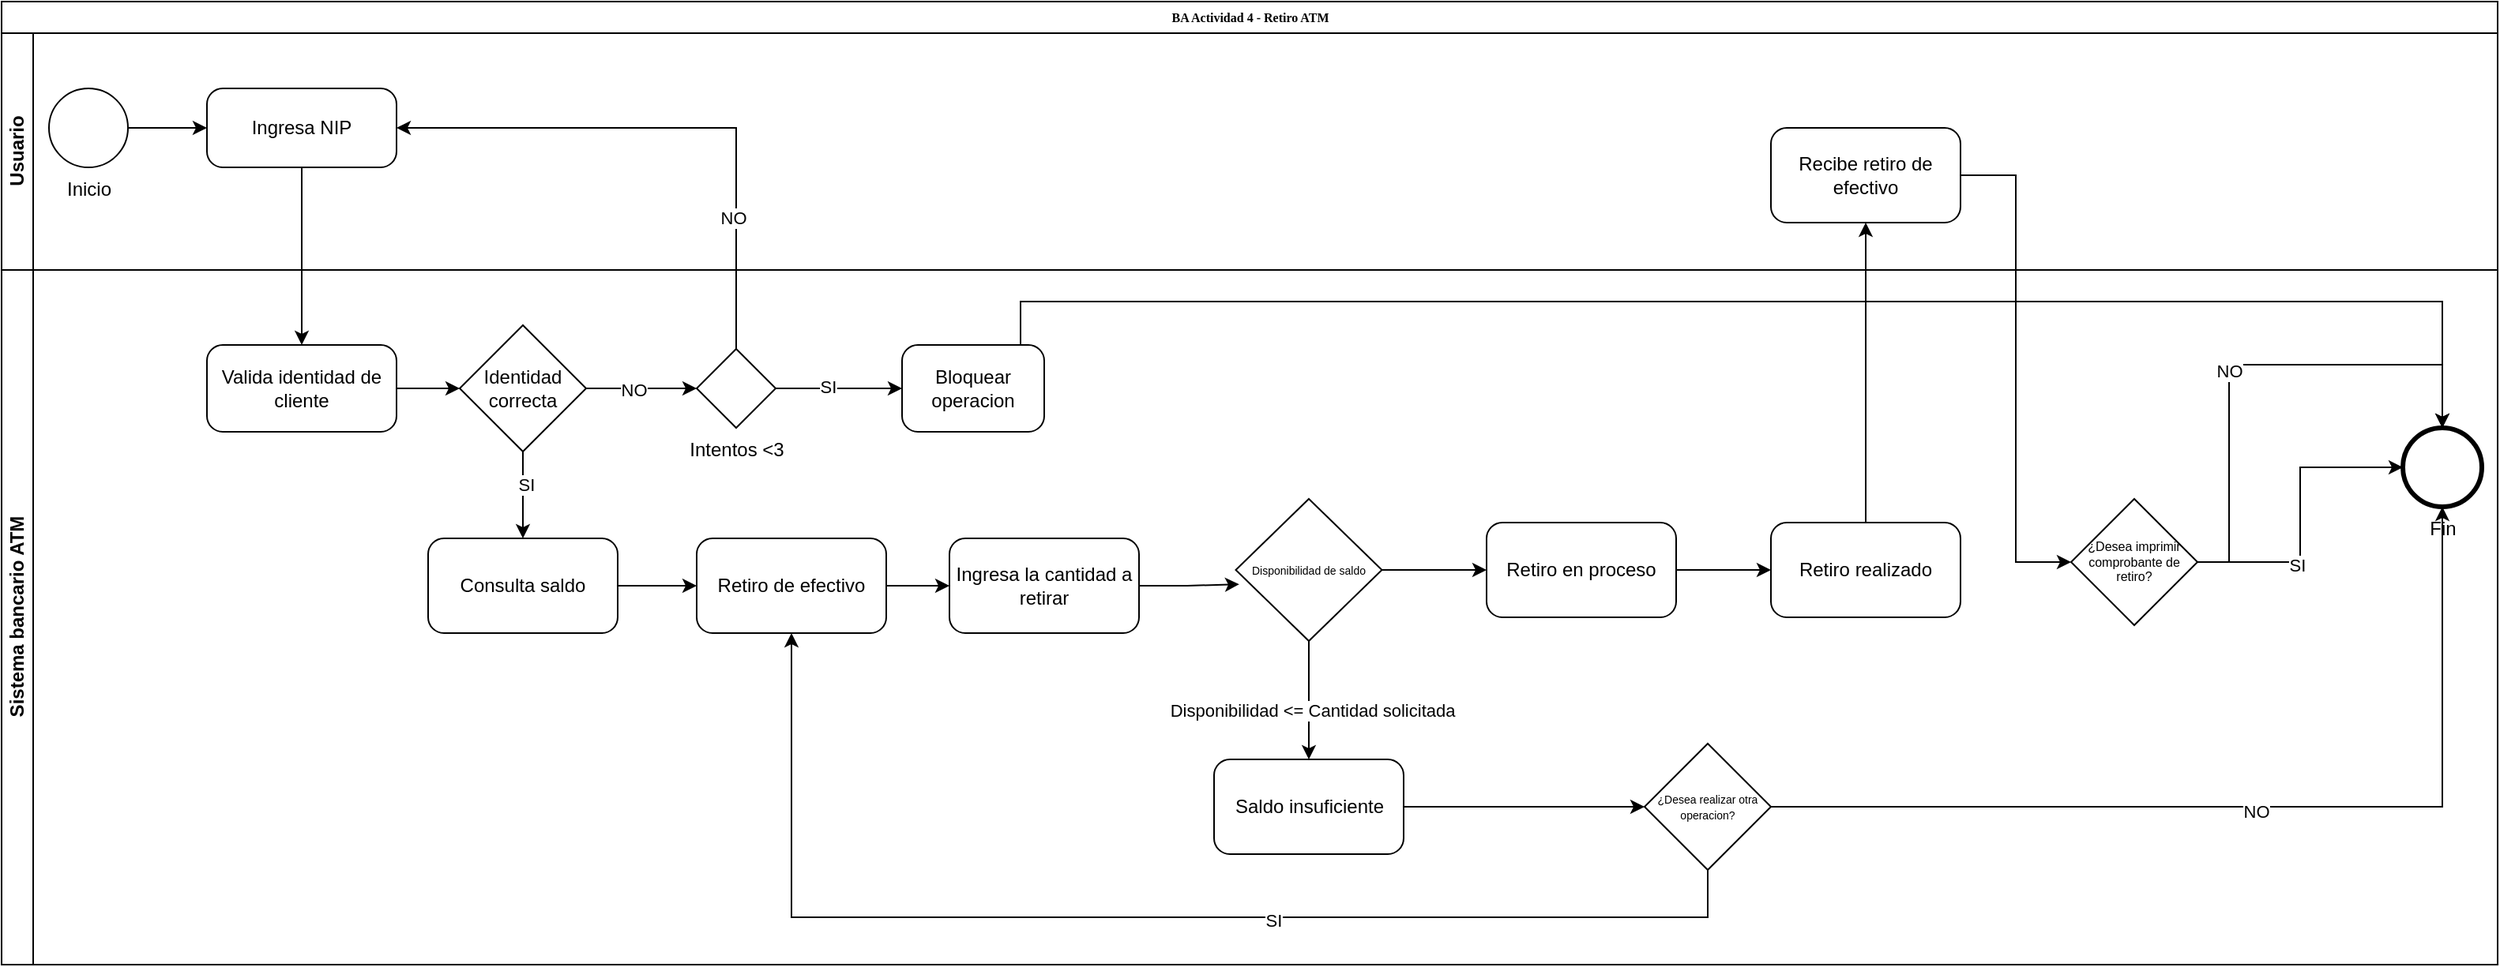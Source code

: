 <mxfile version="24.7.16">
  <diagram name="Page-1" id="c7488fd3-1785-93aa-aadb-54a6760d102a">
    <mxGraphModel dx="1615" dy="857" grid="1" gridSize="10" guides="1" tooltips="1" connect="1" arrows="1" fold="1" page="1" pageScale="1" pageWidth="1100" pageHeight="850" background="none" math="0" shadow="0">
      <root>
        <mxCell id="0" />
        <mxCell id="1" parent="0" />
        <mxCell id="2b4e8129b02d487f-1" value="BA Actividad 4 - Retiro ATM" style="swimlane;html=1;childLayout=stackLayout;horizontal=1;startSize=20;horizontalStack=0;rounded=0;shadow=0;labelBackgroundColor=none;strokeWidth=1;fontFamily=Verdana;fontSize=8;align=center;" parent="1" vertex="1">
          <mxGeometry x="150" y="90" width="1580" height="610" as="geometry" />
        </mxCell>
        <mxCell id="2b4e8129b02d487f-2" value="Usuario" style="swimlane;html=1;startSize=20;horizontal=0;" parent="2b4e8129b02d487f-1" vertex="1">
          <mxGeometry y="20" width="1580" height="150" as="geometry" />
        </mxCell>
        <mxCell id="nbVNzEMCLOU2SU8qa_xP-1" value="Inicio" style="points=[[0.145,0.145,0],[0.5,0,0],[0.855,0.145,0],[1,0.5,0],[0.855,0.855,0],[0.5,1,0],[0.145,0.855,0],[0,0.5,0]];shape=mxgraph.bpmn.event;html=1;verticalLabelPosition=bottom;labelBackgroundColor=#ffffff;verticalAlign=top;align=center;perimeter=ellipsePerimeter;outlineConnect=0;aspect=fixed;outline=standard;symbol=general;" vertex="1" parent="2b4e8129b02d487f-2">
          <mxGeometry x="30" y="35" width="50" height="50" as="geometry" />
        </mxCell>
        <mxCell id="nbVNzEMCLOU2SU8qa_xP-3" value="Ingresa NIP" style="points=[[0.25,0,0],[0.5,0,0],[0.75,0,0],[1,0.25,0],[1,0.5,0],[1,0.75,0],[0.75,1,0],[0.5,1,0],[0.25,1,0],[0,0.75,0],[0,0.5,0],[0,0.25,0]];shape=mxgraph.bpmn.task;whiteSpace=wrap;rectStyle=rounded;size=10;html=1;container=1;expand=0;collapsible=0;taskMarker=abstract;" vertex="1" parent="2b4e8129b02d487f-2">
          <mxGeometry x="130" y="35" width="120" height="50" as="geometry" />
        </mxCell>
        <mxCell id="nbVNzEMCLOU2SU8qa_xP-6" style="edgeStyle=orthogonalEdgeStyle;rounded=0;orthogonalLoop=1;jettySize=auto;html=1;entryX=0;entryY=0.5;entryDx=0;entryDy=0;entryPerimeter=0;" edge="1" parent="2b4e8129b02d487f-2" source="nbVNzEMCLOU2SU8qa_xP-1" target="nbVNzEMCLOU2SU8qa_xP-3">
          <mxGeometry relative="1" as="geometry" />
        </mxCell>
        <mxCell id="nbVNzEMCLOU2SU8qa_xP-67" value="Recibe retiro de efectivo" style="points=[[0.25,0,0],[0.5,0,0],[0.75,0,0],[1,0.25,0],[1,0.5,0],[1,0.75,0],[0.75,1,0],[0.5,1,0],[0.25,1,0],[0,0.75,0],[0,0.5,0],[0,0.25,0]];shape=mxgraph.bpmn.task;whiteSpace=wrap;rectStyle=rounded;size=10;html=1;container=1;expand=0;collapsible=0;taskMarker=abstract;" vertex="1" parent="2b4e8129b02d487f-2">
          <mxGeometry x="1120" y="60" width="120" height="60" as="geometry" />
        </mxCell>
        <mxCell id="2b4e8129b02d487f-3" value="Sistema bancario ATM" style="swimlane;html=1;startSize=20;horizontal=0;" parent="2b4e8129b02d487f-1" vertex="1">
          <mxGeometry y="170" width="1580" height="440" as="geometry" />
        </mxCell>
        <mxCell id="nbVNzEMCLOU2SU8qa_xP-20" value="" style="edgeStyle=orthogonalEdgeStyle;rounded=0;orthogonalLoop=1;jettySize=auto;html=1;" edge="1" parent="2b4e8129b02d487f-3" source="nbVNzEMCLOU2SU8qa_xP-2" target="nbVNzEMCLOU2SU8qa_xP-19">
          <mxGeometry relative="1" as="geometry" />
        </mxCell>
        <mxCell id="nbVNzEMCLOU2SU8qa_xP-2" value="Valida identidad de cliente" style="points=[[0.25,0,0],[0.5,0,0],[0.75,0,0],[1,0.25,0],[1,0.5,0],[1,0.75,0],[0.75,1,0],[0.5,1,0],[0.25,1,0],[0,0.75,0],[0,0.5,0],[0,0.25,0]];shape=mxgraph.bpmn.task;whiteSpace=wrap;rectStyle=rounded;size=10;html=1;container=1;expand=0;collapsible=0;taskMarker=abstract;" vertex="1" parent="2b4e8129b02d487f-3">
          <mxGeometry x="130" y="47.5" width="120" height="55" as="geometry" />
        </mxCell>
        <mxCell id="nbVNzEMCLOU2SU8qa_xP-17" value="" style="edgeStyle=orthogonalEdgeStyle;rounded=0;orthogonalLoop=1;jettySize=auto;html=1;entryX=0;entryY=0.5;entryDx=0;entryDy=0;entryPerimeter=0;" edge="1" parent="2b4e8129b02d487f-3" source="nbVNzEMCLOU2SU8qa_xP-9" target="nbVNzEMCLOU2SU8qa_xP-18">
          <mxGeometry relative="1" as="geometry">
            <mxPoint x="555" y="65" as="targetPoint" />
          </mxGeometry>
        </mxCell>
        <mxCell id="nbVNzEMCLOU2SU8qa_xP-28" value="SI" style="edgeLabel;html=1;align=center;verticalAlign=middle;resizable=0;points=[];" vertex="1" connectable="0" parent="nbVNzEMCLOU2SU8qa_xP-17">
          <mxGeometry x="-0.173" y="1" relative="1" as="geometry">
            <mxPoint as="offset" />
          </mxGeometry>
        </mxCell>
        <mxCell id="nbVNzEMCLOU2SU8qa_xP-9" value="Intentos &amp;lt;3" style="points=[[0.25,0.25,0],[0.5,0,0],[0.75,0.25,0],[1,0.5,0],[0.75,0.75,0],[0.5,1,0],[0.25,0.75,0],[0,0.5,0]];shape=mxgraph.bpmn.gateway2;html=1;verticalLabelPosition=bottom;labelBackgroundColor=#ffffff;verticalAlign=top;align=center;perimeter=rhombusPerimeter;outlineConnect=0;outline=none;symbol=none;" vertex="1" parent="2b4e8129b02d487f-3">
          <mxGeometry x="440" y="50" width="50" height="50" as="geometry" />
        </mxCell>
        <mxCell id="nbVNzEMCLOU2SU8qa_xP-18" value="Bloquear operacion" style="points=[[0.25,0,0],[0.5,0,0],[0.75,0,0],[1,0.25,0],[1,0.5,0],[1,0.75,0],[0.75,1,0],[0.5,1,0],[0.25,1,0],[0,0.75,0],[0,0.5,0],[0,0.25,0]];shape=mxgraph.bpmn.task;whiteSpace=wrap;rectStyle=rounded;size=10;html=1;container=1;expand=0;collapsible=0;taskMarker=abstract;" vertex="1" parent="2b4e8129b02d487f-3">
          <mxGeometry x="570" y="47.5" width="90" height="55" as="geometry" />
        </mxCell>
        <mxCell id="nbVNzEMCLOU2SU8qa_xP-21" style="edgeStyle=orthogonalEdgeStyle;rounded=0;orthogonalLoop=1;jettySize=auto;html=1;" edge="1" parent="2b4e8129b02d487f-3" source="nbVNzEMCLOU2SU8qa_xP-19" target="nbVNzEMCLOU2SU8qa_xP-9">
          <mxGeometry relative="1" as="geometry" />
        </mxCell>
        <mxCell id="nbVNzEMCLOU2SU8qa_xP-24" value="NO" style="edgeLabel;html=1;align=center;verticalAlign=middle;resizable=0;points=[];" vertex="1" connectable="0" parent="nbVNzEMCLOU2SU8qa_xP-21">
          <mxGeometry x="-0.16" y="-1" relative="1" as="geometry">
            <mxPoint as="offset" />
          </mxGeometry>
        </mxCell>
        <mxCell id="nbVNzEMCLOU2SU8qa_xP-26" value="" style="edgeStyle=orthogonalEdgeStyle;rounded=0;orthogonalLoop=1;jettySize=auto;html=1;entryX=0.5;entryY=0;entryDx=0;entryDy=0;entryPerimeter=0;" edge="1" parent="2b4e8129b02d487f-3" source="nbVNzEMCLOU2SU8qa_xP-19" target="nbVNzEMCLOU2SU8qa_xP-31">
          <mxGeometry relative="1" as="geometry">
            <mxPoint x="330" y="205" as="targetPoint" />
            <Array as="points" />
          </mxGeometry>
        </mxCell>
        <mxCell id="nbVNzEMCLOU2SU8qa_xP-27" value="SI" style="edgeLabel;html=1;align=center;verticalAlign=middle;resizable=0;points=[];" vertex="1" connectable="0" parent="nbVNzEMCLOU2SU8qa_xP-26">
          <mxGeometry x="-0.244" y="2" relative="1" as="geometry">
            <mxPoint as="offset" />
          </mxGeometry>
        </mxCell>
        <mxCell id="nbVNzEMCLOU2SU8qa_xP-19" value="Identidad correcta" style="rhombus;whiteSpace=wrap;html=1;" vertex="1" parent="2b4e8129b02d487f-3">
          <mxGeometry x="290" y="35" width="80" height="80" as="geometry" />
        </mxCell>
        <mxCell id="nbVNzEMCLOU2SU8qa_xP-36" value="" style="edgeStyle=orthogonalEdgeStyle;rounded=0;orthogonalLoop=1;jettySize=auto;html=1;" edge="1" parent="2b4e8129b02d487f-3" source="nbVNzEMCLOU2SU8qa_xP-31" target="nbVNzEMCLOU2SU8qa_xP-35">
          <mxGeometry relative="1" as="geometry" />
        </mxCell>
        <mxCell id="nbVNzEMCLOU2SU8qa_xP-31" value="Consulta saldo" style="points=[[0.25,0,0],[0.5,0,0],[0.75,0,0],[1,0.25,0],[1,0.5,0],[1,0.75,0],[0.75,1,0],[0.5,1,0],[0.25,1,0],[0,0.75,0],[0,0.5,0],[0,0.25,0]];shape=mxgraph.bpmn.task;whiteSpace=wrap;rectStyle=rounded;size=10;html=1;container=1;expand=0;collapsible=0;taskMarker=abstract;" vertex="1" parent="2b4e8129b02d487f-3">
          <mxGeometry x="270" y="170" width="120" height="60" as="geometry" />
        </mxCell>
        <mxCell id="nbVNzEMCLOU2SU8qa_xP-72" value="" style="edgeStyle=orthogonalEdgeStyle;rounded=0;orthogonalLoop=1;jettySize=auto;html=1;" edge="1" parent="2b4e8129b02d487f-3" source="nbVNzEMCLOU2SU8qa_xP-35" target="nbVNzEMCLOU2SU8qa_xP-71">
          <mxGeometry relative="1" as="geometry" />
        </mxCell>
        <mxCell id="nbVNzEMCLOU2SU8qa_xP-35" value="Retiro de efectivo" style="points=[[0.25,0,0],[0.5,0,0],[0.75,0,0],[1,0.25,0],[1,0.5,0],[1,0.75,0],[0.75,1,0],[0.5,1,0],[0.25,1,0],[0,0.75,0],[0,0.5,0],[0,0.25,0]];shape=mxgraph.bpmn.task;whiteSpace=wrap;rectStyle=rounded;size=10;html=1;container=1;expand=0;collapsible=0;taskMarker=abstract;" vertex="1" parent="2b4e8129b02d487f-3">
          <mxGeometry x="440" y="170" width="120" height="60" as="geometry" />
        </mxCell>
        <mxCell id="nbVNzEMCLOU2SU8qa_xP-37" value="Saldo insuficiente" style="points=[[0.25,0,0],[0.5,0,0],[0.75,0,0],[1,0.25,0],[1,0.5,0],[1,0.75,0],[0.75,1,0],[0.5,1,0],[0.25,1,0],[0,0.75,0],[0,0.5,0],[0,0.25,0]];shape=mxgraph.bpmn.task;whiteSpace=wrap;rectStyle=rounded;size=10;html=1;container=1;expand=0;collapsible=0;taskMarker=abstract;" vertex="1" parent="2b4e8129b02d487f-3">
          <mxGeometry x="767.5" y="310" width="120" height="60" as="geometry" />
        </mxCell>
        <mxCell id="nbVNzEMCLOU2SU8qa_xP-39" style="edgeStyle=orthogonalEdgeStyle;rounded=0;orthogonalLoop=1;jettySize=auto;html=1;entryX=0.5;entryY=0;entryDx=0;entryDy=0;entryPerimeter=0;exitX=0.5;exitY=1;exitDx=0;exitDy=0;" edge="1" parent="2b4e8129b02d487f-3" source="nbVNzEMCLOU2SU8qa_xP-75" target="nbVNzEMCLOU2SU8qa_xP-37">
          <mxGeometry relative="1" as="geometry">
            <mxPoint x="827.5" y="240" as="sourcePoint" />
          </mxGeometry>
        </mxCell>
        <mxCell id="nbVNzEMCLOU2SU8qa_xP-40" value="&amp;nbsp;Disponibilidad &amp;lt;= Cantidad solicitada" style="edgeLabel;html=1;align=center;verticalAlign=middle;resizable=0;points=[];" vertex="1" connectable="0" parent="nbVNzEMCLOU2SU8qa_xP-39">
          <mxGeometry x="0.168" relative="1" as="geometry">
            <mxPoint as="offset" />
          </mxGeometry>
        </mxCell>
        <mxCell id="nbVNzEMCLOU2SU8qa_xP-71" value="Ingresa la cantidad a retirar" style="points=[[0.25,0,0],[0.5,0,0],[0.75,0,0],[1,0.25,0],[1,0.5,0],[1,0.75,0],[0.75,1,0],[0.5,1,0],[0.25,1,0],[0,0.75,0],[0,0.5,0],[0,0.25,0]];shape=mxgraph.bpmn.task;whiteSpace=wrap;rectStyle=rounded;size=10;html=1;container=1;expand=0;collapsible=0;taskMarker=abstract;" vertex="1" parent="2b4e8129b02d487f-3">
          <mxGeometry x="600" y="170" width="120" height="60" as="geometry" />
        </mxCell>
        <mxCell id="nbVNzEMCLOU2SU8qa_xP-73" style="edgeStyle=orthogonalEdgeStyle;rounded=0;orthogonalLoop=1;jettySize=auto;html=1;entryX=0.024;entryY=0.601;entryDx=0;entryDy=0;entryPerimeter=0;" edge="1" parent="2b4e8129b02d487f-3" source="nbVNzEMCLOU2SU8qa_xP-71" target="nbVNzEMCLOU2SU8qa_xP-75">
          <mxGeometry relative="1" as="geometry" />
        </mxCell>
        <mxCell id="nbVNzEMCLOU2SU8qa_xP-44" value="&lt;font style=&quot;font-size: 7px;&quot;&gt;¿Desea realizar otra operacion?&lt;/font&gt;" style="rhombus;whiteSpace=wrap;html=1;fontSize=8;" vertex="1" parent="2b4e8129b02d487f-3">
          <mxGeometry x="1040" y="300" width="80" height="80" as="geometry" />
        </mxCell>
        <mxCell id="nbVNzEMCLOU2SU8qa_xP-45" value="" style="edgeStyle=orthogonalEdgeStyle;rounded=0;orthogonalLoop=1;jettySize=auto;html=1;" edge="1" parent="2b4e8129b02d487f-3" source="nbVNzEMCLOU2SU8qa_xP-37" target="nbVNzEMCLOU2SU8qa_xP-44">
          <mxGeometry relative="1" as="geometry" />
        </mxCell>
        <mxCell id="nbVNzEMCLOU2SU8qa_xP-46" style="edgeStyle=orthogonalEdgeStyle;rounded=0;orthogonalLoop=1;jettySize=auto;html=1;entryX=0.5;entryY=1;entryDx=0;entryDy=0;entryPerimeter=0;" edge="1" parent="2b4e8129b02d487f-3" source="nbVNzEMCLOU2SU8qa_xP-44" target="nbVNzEMCLOU2SU8qa_xP-35">
          <mxGeometry relative="1" as="geometry">
            <Array as="points">
              <mxPoint x="1080" y="410" />
              <mxPoint x="500" y="410" />
            </Array>
          </mxGeometry>
        </mxCell>
        <mxCell id="nbVNzEMCLOU2SU8qa_xP-47" value="SI" style="edgeLabel;html=1;align=center;verticalAlign=middle;resizable=0;points=[];" vertex="1" connectable="0" parent="nbVNzEMCLOU2SU8qa_xP-46">
          <mxGeometry x="-0.226" y="2" relative="1" as="geometry">
            <mxPoint as="offset" />
          </mxGeometry>
        </mxCell>
        <mxCell id="nbVNzEMCLOU2SU8qa_xP-75" value="&lt;font style=&quot;font-size: 7px;&quot;&gt;Disponibilidad de saldo&lt;/font&gt;" style="rhombus;whiteSpace=wrap;html=1;fontSize=8;" vertex="1" parent="2b4e8129b02d487f-3">
          <mxGeometry x="781.25" y="145" width="92.5" height="90" as="geometry" />
        </mxCell>
        <mxCell id="nbVNzEMCLOU2SU8qa_xP-41" value="Retiro en proceso" style="points=[[0.25,0,0],[0.5,0,0],[0.75,0,0],[1,0.25,0],[1,0.5,0],[1,0.75,0],[0.75,1,0],[0.5,1,0],[0.25,1,0],[0,0.75,0],[0,0.5,0],[0,0.25,0]];shape=mxgraph.bpmn.task;whiteSpace=wrap;rectStyle=rounded;size=10;html=1;container=1;expand=0;collapsible=0;taskMarker=abstract;" vertex="1" parent="2b4e8129b02d487f-3">
          <mxGeometry x="940" y="160" width="120" height="60" as="geometry" />
        </mxCell>
        <mxCell id="nbVNzEMCLOU2SU8qa_xP-43" style="edgeStyle=orthogonalEdgeStyle;rounded=0;orthogonalLoop=1;jettySize=auto;html=1;entryX=0;entryY=0.5;entryDx=0;entryDy=0;entryPerimeter=0;exitX=1;exitY=0.5;exitDx=0;exitDy=0;" edge="1" parent="2b4e8129b02d487f-3" source="nbVNzEMCLOU2SU8qa_xP-75" target="nbVNzEMCLOU2SU8qa_xP-41">
          <mxGeometry relative="1" as="geometry" />
        </mxCell>
        <mxCell id="nbVNzEMCLOU2SU8qa_xP-55" value="Retiro realizado" style="points=[[0.25,0,0],[0.5,0,0],[0.75,0,0],[1,0.25,0],[1,0.5,0],[1,0.75,0],[0.75,1,0],[0.5,1,0],[0.25,1,0],[0,0.75,0],[0,0.5,0],[0,0.25,0]];shape=mxgraph.bpmn.task;whiteSpace=wrap;rectStyle=rounded;size=10;html=1;container=1;expand=0;collapsible=0;taskMarker=abstract;" vertex="1" parent="2b4e8129b02d487f-3">
          <mxGeometry x="1120" y="160" width="120" height="60" as="geometry" />
        </mxCell>
        <mxCell id="nbVNzEMCLOU2SU8qa_xP-56" value="" style="edgeStyle=orthogonalEdgeStyle;rounded=0;orthogonalLoop=1;jettySize=auto;html=1;" edge="1" parent="2b4e8129b02d487f-3" source="nbVNzEMCLOU2SU8qa_xP-41" target="nbVNzEMCLOU2SU8qa_xP-55">
          <mxGeometry relative="1" as="geometry" />
        </mxCell>
        <mxCell id="nbVNzEMCLOU2SU8qa_xP-57" value="¿Desea imprimir comprobante de retiro?" style="rhombus;whiteSpace=wrap;html=1;fontSize=8;" vertex="1" parent="2b4e8129b02d487f-3">
          <mxGeometry x="1310" y="145" width="80" height="80" as="geometry" />
        </mxCell>
        <mxCell id="nbVNzEMCLOU2SU8qa_xP-5" style="edgeStyle=orthogonalEdgeStyle;rounded=0;orthogonalLoop=1;jettySize=auto;html=1;entryX=0.5;entryY=0;entryDx=0;entryDy=0;entryPerimeter=0;" edge="1" parent="2b4e8129b02d487f-1" source="nbVNzEMCLOU2SU8qa_xP-3" target="nbVNzEMCLOU2SU8qa_xP-2">
          <mxGeometry relative="1" as="geometry" />
        </mxCell>
        <mxCell id="nbVNzEMCLOU2SU8qa_xP-12" style="edgeStyle=orthogonalEdgeStyle;rounded=0;orthogonalLoop=1;jettySize=auto;html=1;entryX=1;entryY=0.5;entryDx=0;entryDy=0;entryPerimeter=0;" edge="1" parent="2b4e8129b02d487f-1" source="nbVNzEMCLOU2SU8qa_xP-9" target="nbVNzEMCLOU2SU8qa_xP-3">
          <mxGeometry relative="1" as="geometry">
            <Array as="points">
              <mxPoint x="465" y="80" />
            </Array>
          </mxGeometry>
        </mxCell>
        <mxCell id="nbVNzEMCLOU2SU8qa_xP-13" value="NO" style="edgeLabel;html=1;align=center;verticalAlign=middle;resizable=0;points=[];" vertex="1" connectable="0" parent="nbVNzEMCLOU2SU8qa_xP-12">
          <mxGeometry x="-0.529" y="2" relative="1" as="geometry">
            <mxPoint as="offset" />
          </mxGeometry>
        </mxCell>
        <mxCell id="nbVNzEMCLOU2SU8qa_xP-68" value="" style="edgeStyle=orthogonalEdgeStyle;rounded=0;orthogonalLoop=1;jettySize=auto;html=1;" edge="1" parent="2b4e8129b02d487f-1" source="nbVNzEMCLOU2SU8qa_xP-55" target="nbVNzEMCLOU2SU8qa_xP-67">
          <mxGeometry relative="1" as="geometry" />
        </mxCell>
        <mxCell id="nbVNzEMCLOU2SU8qa_xP-69" style="edgeStyle=orthogonalEdgeStyle;rounded=0;orthogonalLoop=1;jettySize=auto;html=1;entryX=0;entryY=0.5;entryDx=0;entryDy=0;" edge="1" parent="2b4e8129b02d487f-1" source="nbVNzEMCLOU2SU8qa_xP-67" target="nbVNzEMCLOU2SU8qa_xP-57">
          <mxGeometry relative="1" as="geometry" />
        </mxCell>
        <mxCell id="nbVNzEMCLOU2SU8qa_xP-61" style="edgeStyle=orthogonalEdgeStyle;rounded=0;orthogonalLoop=1;jettySize=auto;html=1;entryX=0;entryY=0.5;entryDx=0;entryDy=0;entryPerimeter=0;" edge="1" parent="1" source="nbVNzEMCLOU2SU8qa_xP-57" target="nbVNzEMCLOU2SU8qa_xP-62">
          <mxGeometry relative="1" as="geometry">
            <mxPoint x="1650" y="385" as="targetPoint" />
          </mxGeometry>
        </mxCell>
        <mxCell id="nbVNzEMCLOU2SU8qa_xP-63" value="SI" style="edgeLabel;html=1;align=center;verticalAlign=middle;resizable=0;points=[];" vertex="1" connectable="0" parent="nbVNzEMCLOU2SU8qa_xP-61">
          <mxGeometry x="-0.335" y="-2" relative="1" as="geometry">
            <mxPoint as="offset" />
          </mxGeometry>
        </mxCell>
        <mxCell id="nbVNzEMCLOU2SU8qa_xP-62" value="Fin" style="points=[[0.145,0.145,0],[0.5,0,0],[0.855,0.145,0],[1,0.5,0],[0.855,0.855,0],[0.5,1,0],[0.145,0.855,0],[0,0.5,0]];shape=mxgraph.bpmn.event;html=1;verticalLabelPosition=bottom;labelBackgroundColor=#ffffff;verticalAlign=top;align=center;perimeter=ellipsePerimeter;outlineConnect=0;aspect=fixed;outline=end;symbol=terminate2;" vertex="1" parent="1">
          <mxGeometry x="1670" y="360" width="50" height="50" as="geometry" />
        </mxCell>
        <mxCell id="nbVNzEMCLOU2SU8qa_xP-64" style="edgeStyle=orthogonalEdgeStyle;rounded=0;orthogonalLoop=1;jettySize=auto;html=1;entryX=0.5;entryY=0;entryDx=0;entryDy=0;entryPerimeter=0;" edge="1" parent="1" source="nbVNzEMCLOU2SU8qa_xP-57" target="nbVNzEMCLOU2SU8qa_xP-62">
          <mxGeometry relative="1" as="geometry">
            <Array as="points">
              <mxPoint x="1560" y="320" />
              <mxPoint x="1695" y="320" />
            </Array>
          </mxGeometry>
        </mxCell>
        <mxCell id="nbVNzEMCLOU2SU8qa_xP-65" value="NO" style="edgeLabel;html=1;align=center;verticalAlign=middle;resizable=0;points=[];" vertex="1" connectable="0" parent="nbVNzEMCLOU2SU8qa_xP-64">
          <mxGeometry x="-0.12" relative="1" as="geometry">
            <mxPoint as="offset" />
          </mxGeometry>
        </mxCell>
        <mxCell id="nbVNzEMCLOU2SU8qa_xP-66" style="edgeStyle=orthogonalEdgeStyle;rounded=0;orthogonalLoop=1;jettySize=auto;html=1;entryX=0.5;entryY=0;entryDx=0;entryDy=0;entryPerimeter=0;" edge="1" parent="1" source="nbVNzEMCLOU2SU8qa_xP-18" target="nbVNzEMCLOU2SU8qa_xP-62">
          <mxGeometry relative="1" as="geometry">
            <Array as="points">
              <mxPoint x="795" y="280" />
              <mxPoint x="1695" y="280" />
            </Array>
          </mxGeometry>
        </mxCell>
        <mxCell id="nbVNzEMCLOU2SU8qa_xP-51" style="edgeStyle=orthogonalEdgeStyle;rounded=0;orthogonalLoop=1;jettySize=auto;html=1;entryX=0.5;entryY=1;entryDx=0;entryDy=0;entryPerimeter=0;" edge="1" parent="1" source="nbVNzEMCLOU2SU8qa_xP-44" target="nbVNzEMCLOU2SU8qa_xP-62">
          <mxGeometry relative="1" as="geometry">
            <mxPoint x="1380" y="600" as="targetPoint" />
          </mxGeometry>
        </mxCell>
        <mxCell id="nbVNzEMCLOU2SU8qa_xP-52" value="NO" style="edgeLabel;html=1;align=center;verticalAlign=middle;resizable=0;points=[];" vertex="1" connectable="0" parent="nbVNzEMCLOU2SU8qa_xP-51">
          <mxGeometry x="-0.003" y="-3" relative="1" as="geometry">
            <mxPoint as="offset" />
          </mxGeometry>
        </mxCell>
      </root>
    </mxGraphModel>
  </diagram>
</mxfile>
